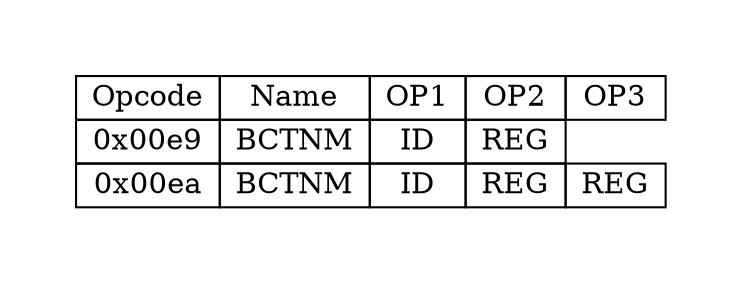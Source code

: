 digraph{
graph [pad="0.5", nodesep="0.5", ranksep="2" ]
node[shape=plain]
Foo [label=<
<table border="0" cellborder="1" cellspacing="0">
<tr><td> Opcode </td> <td> Name </td> <td> OP1 </td><td> OP2 </td><td> OP3 </td> </tr>
<tr><td> 0x00e9 </td><td> BCTNM </td><td> ID </td><td> REG </td> </tr>
<tr><td> 0x00ea </td><td> BCTNM </td><td> ID </td><td> REG </td><td> REG </td> </tr>
</table>>];
}
